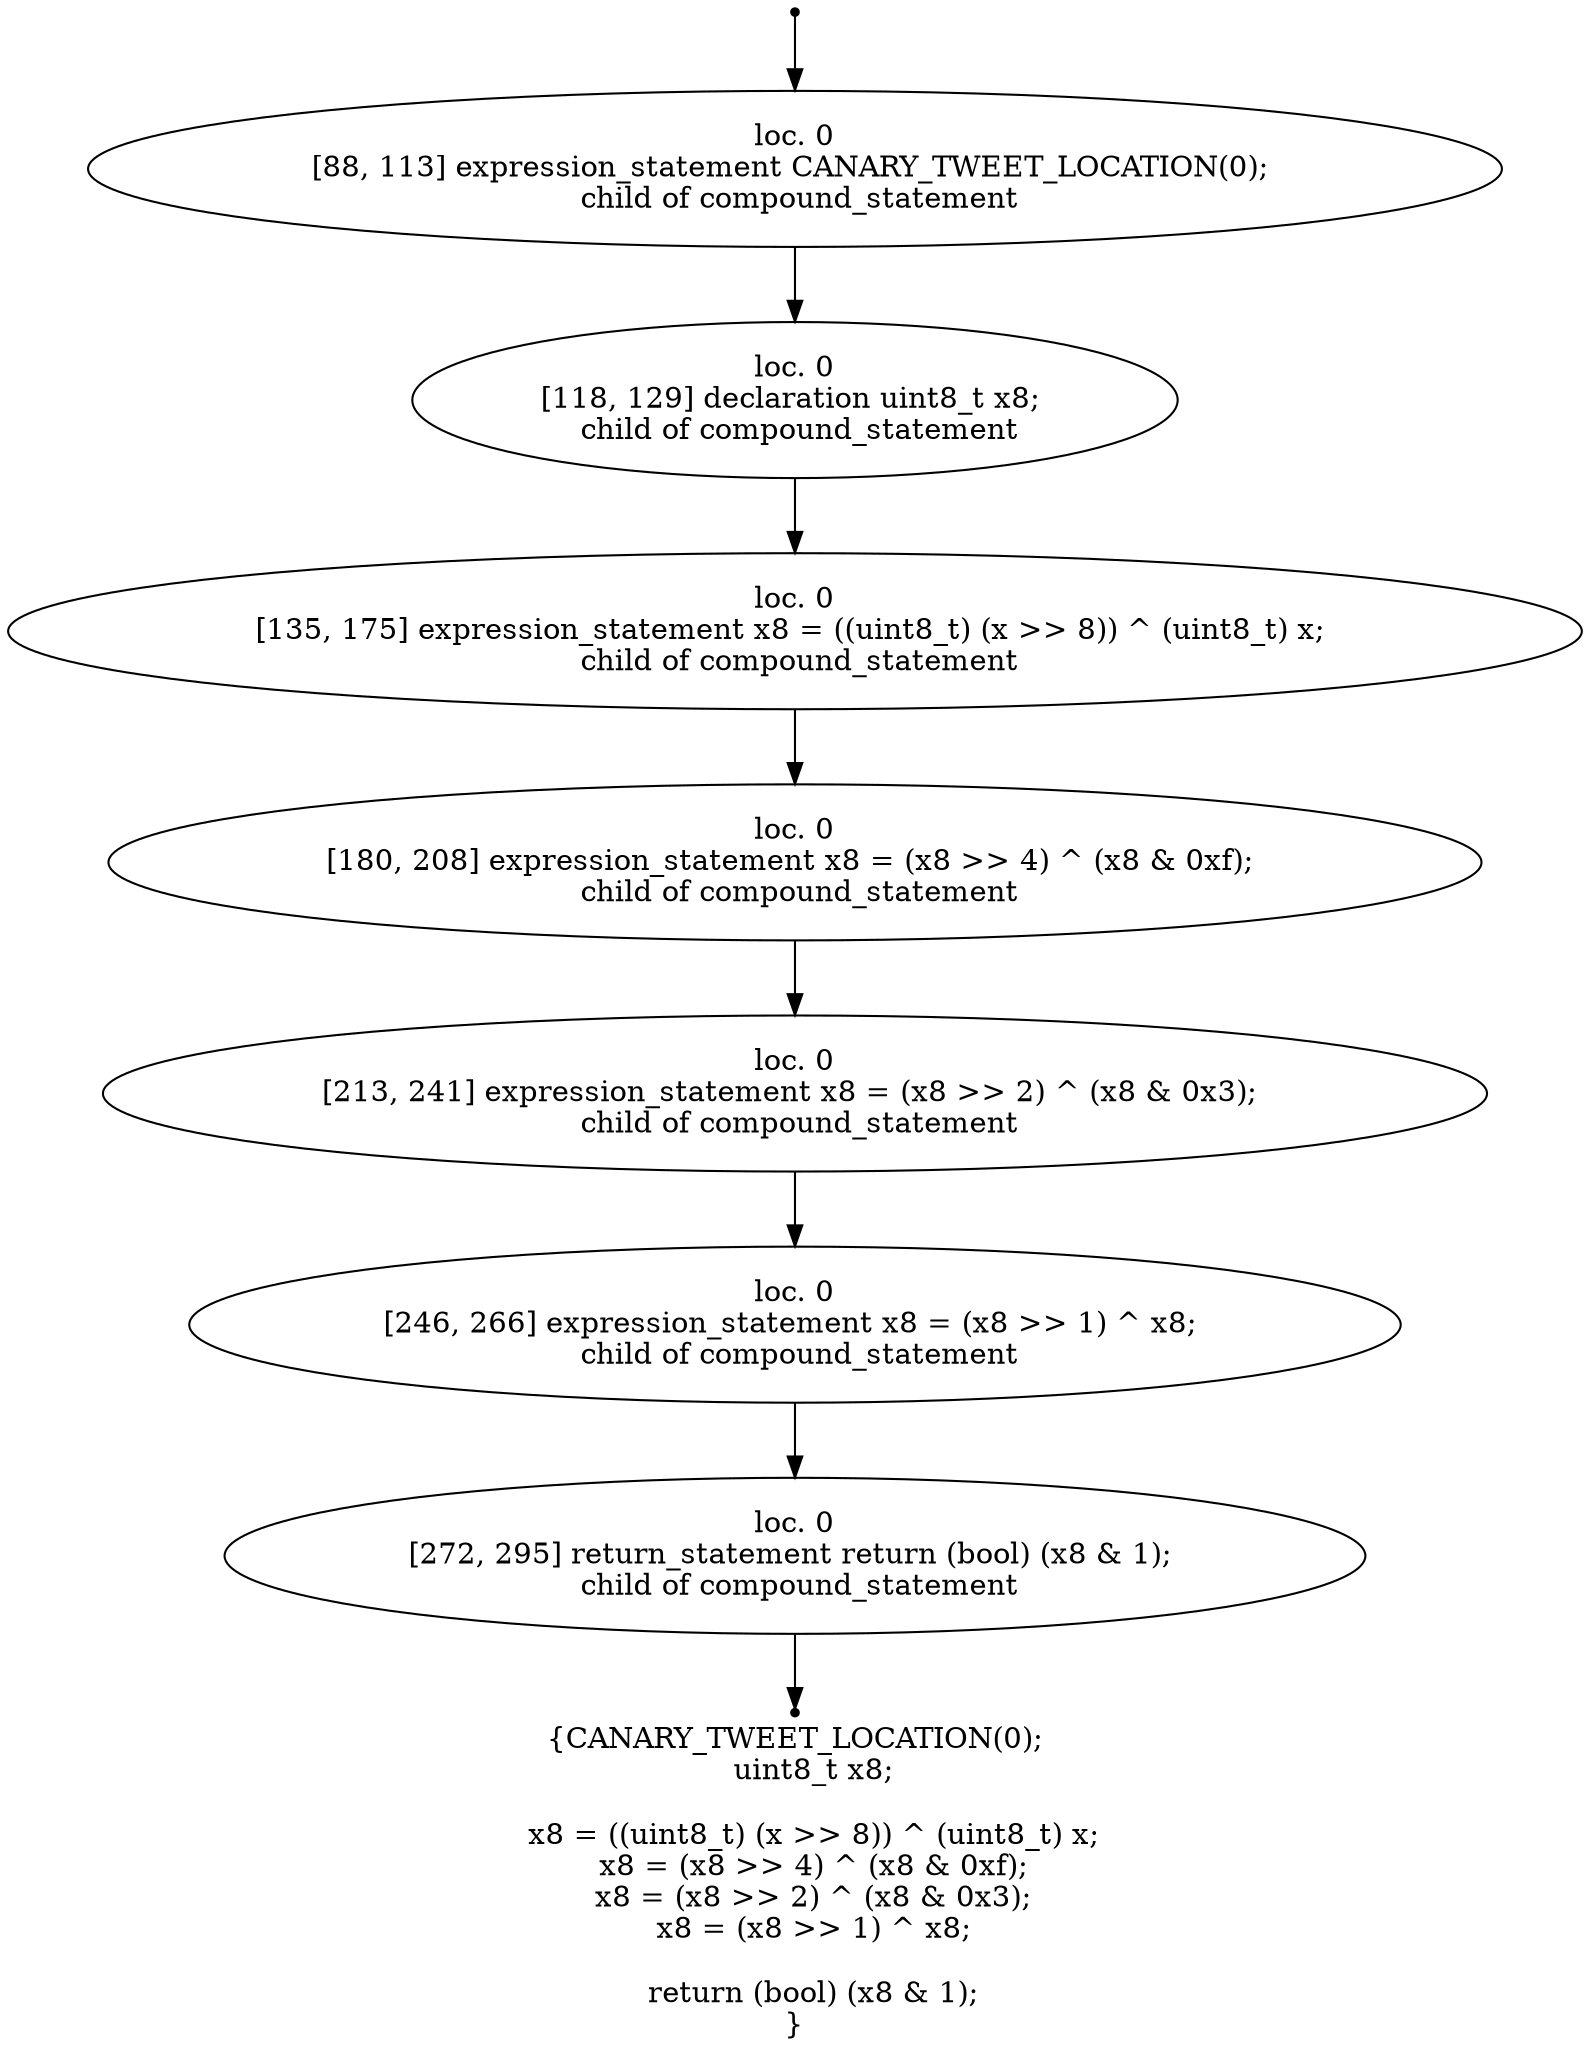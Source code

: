 digraph hydro_random_rbit_0 {
	initial [shape=point]
	initial -> "loc. 0
[88, 113] expression_statement CANARY_TWEET_LOCATION(0); 
 child of compound_statement"
	final [shape=point]
	"loc. 0
[272, 295] return_statement return (bool) (x8 & 1); 
 child of compound_statement" -> final
	"loc. 0
[88, 113] expression_statement CANARY_TWEET_LOCATION(0); 
 child of compound_statement"
	"loc. 0
[88, 113] expression_statement CANARY_TWEET_LOCATION(0); 
 child of compound_statement" -> "loc. 0
[118, 129] declaration uint8_t x8; 
 child of compound_statement"
	"loc. 0
[118, 129] declaration uint8_t x8; 
 child of compound_statement"
	"loc. 0
[118, 129] declaration uint8_t x8; 
 child of compound_statement" -> "loc. 0
[135, 175] expression_statement x8 = ((uint8_t) (x >> 8)) ^ (uint8_t) x; 
 child of compound_statement"
	"loc. 0
[135, 175] expression_statement x8 = ((uint8_t) (x >> 8)) ^ (uint8_t) x; 
 child of compound_statement"
	"loc. 0
[135, 175] expression_statement x8 = ((uint8_t) (x >> 8)) ^ (uint8_t) x; 
 child of compound_statement" -> "loc. 0
[180, 208] expression_statement x8 = (x8 >> 4) ^ (x8 & 0xf); 
 child of compound_statement"
	"loc. 0
[180, 208] expression_statement x8 = (x8 >> 4) ^ (x8 & 0xf); 
 child of compound_statement"
	"loc. 0
[180, 208] expression_statement x8 = (x8 >> 4) ^ (x8 & 0xf); 
 child of compound_statement" -> "loc. 0
[213, 241] expression_statement x8 = (x8 >> 2) ^ (x8 & 0x3); 
 child of compound_statement"
	"loc. 0
[213, 241] expression_statement x8 = (x8 >> 2) ^ (x8 & 0x3); 
 child of compound_statement"
	"loc. 0
[213, 241] expression_statement x8 = (x8 >> 2) ^ (x8 & 0x3); 
 child of compound_statement" -> "loc. 0
[246, 266] expression_statement x8 = (x8 >> 1) ^ x8; 
 child of compound_statement"
	"loc. 0
[246, 266] expression_statement x8 = (x8 >> 1) ^ x8; 
 child of compound_statement"
	"loc. 0
[246, 266] expression_statement x8 = (x8 >> 1) ^ x8; 
 child of compound_statement" -> "loc. 0
[272, 295] return_statement return (bool) (x8 & 1); 
 child of compound_statement"
	"loc. 0
[272, 295] return_statement return (bool) (x8 & 1); 
 child of compound_statement"
	label="{CANARY_TWEET_LOCATION(0);
    uint8_t x8;

    x8 = ((uint8_t) (x >> 8)) ^ (uint8_t) x;
    x8 = (x8 >> 4) ^ (x8 & 0xf);
    x8 = (x8 >> 2) ^ (x8 & 0x3);
    x8 = (x8 >> 1) ^ x8;

    return (bool) (x8 & 1);
}"
}
